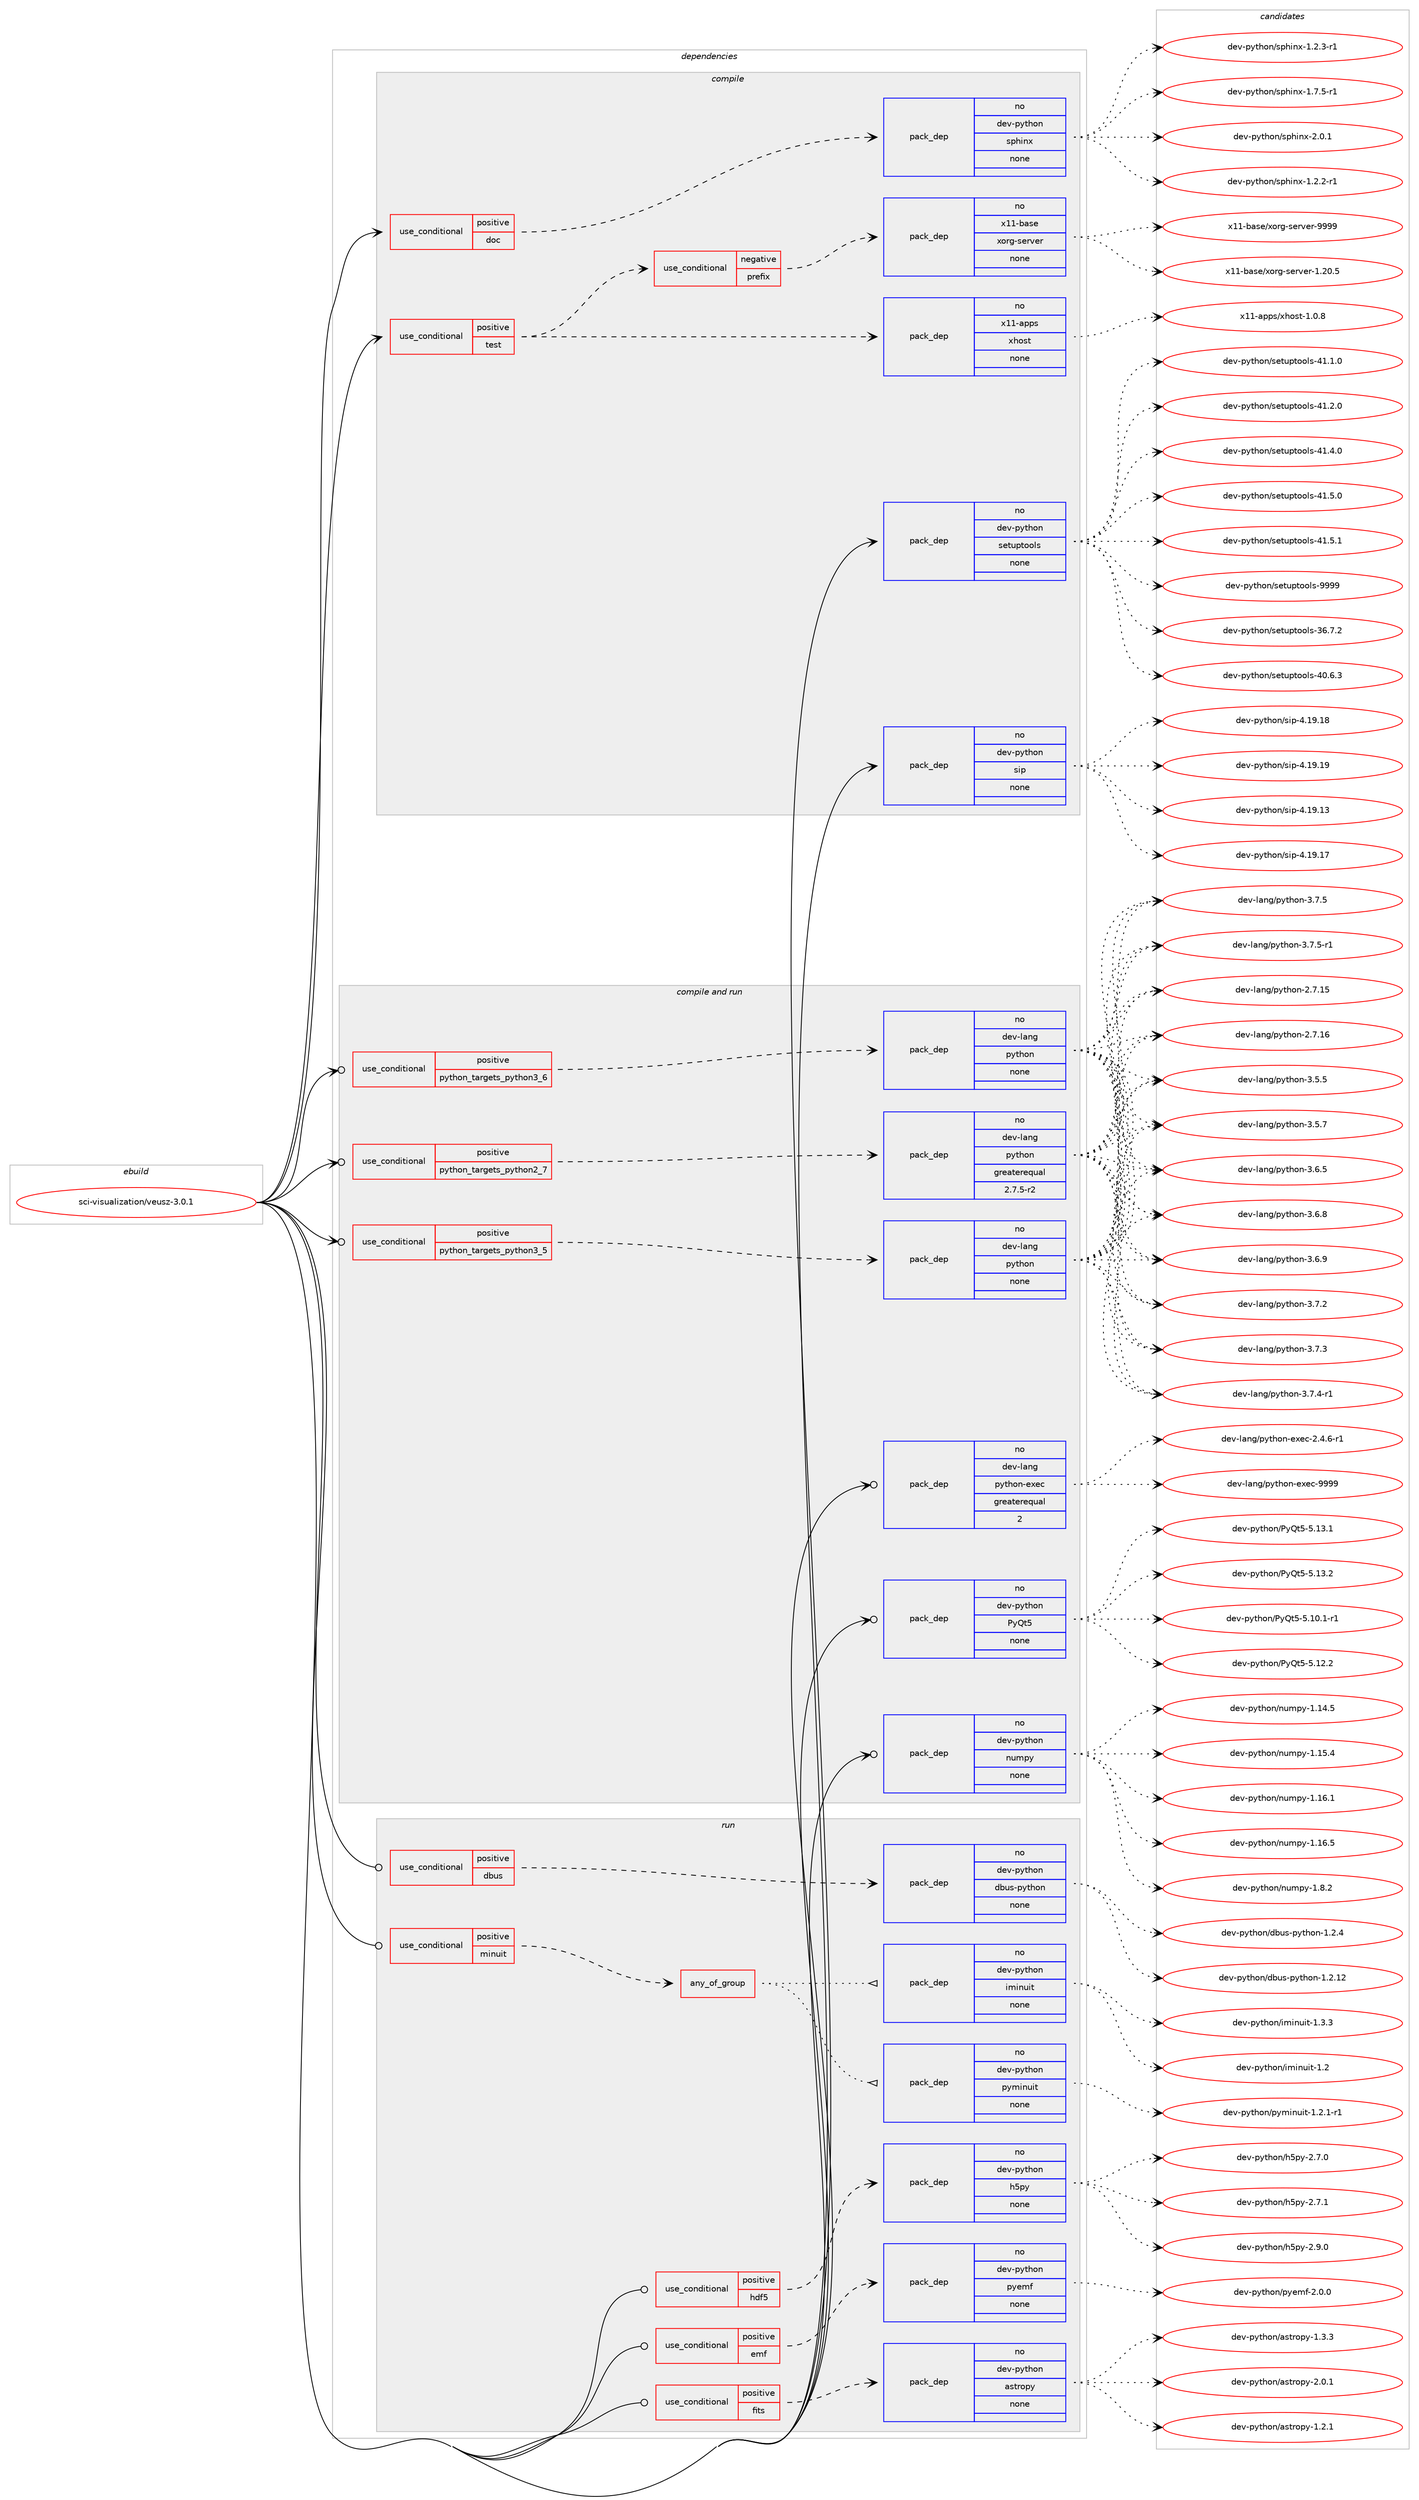 digraph prolog {

# *************
# Graph options
# *************

newrank=true;
concentrate=true;
compound=true;
graph [rankdir=LR,fontname=Helvetica,fontsize=10,ranksep=1.5];#, ranksep=2.5, nodesep=0.2];
edge  [arrowhead=vee];
node  [fontname=Helvetica,fontsize=10];

# **********
# The ebuild
# **********

subgraph cluster_leftcol {
color=gray;
rank=same;
label=<<i>ebuild</i>>;
id [label="sci-visualization/veusz-3.0.1", color=red, width=4, href="../sci-visualization/veusz-3.0.1.svg"];
}

# ****************
# The dependencies
# ****************

subgraph cluster_midcol {
color=gray;
label=<<i>dependencies</i>>;
subgraph cluster_compile {
fillcolor="#eeeeee";
style=filled;
label=<<i>compile</i>>;
subgraph cond210213 {
dependency865625 [label=<<TABLE BORDER="0" CELLBORDER="1" CELLSPACING="0" CELLPADDING="4"><TR><TD ROWSPAN="3" CELLPADDING="10">use_conditional</TD></TR><TR><TD>positive</TD></TR><TR><TD>doc</TD></TR></TABLE>>, shape=none, color=red];
subgraph pack640113 {
dependency865626 [label=<<TABLE BORDER="0" CELLBORDER="1" CELLSPACING="0" CELLPADDING="4" WIDTH="220"><TR><TD ROWSPAN="6" CELLPADDING="30">pack_dep</TD></TR><TR><TD WIDTH="110">no</TD></TR><TR><TD>dev-python</TD></TR><TR><TD>sphinx</TD></TR><TR><TD>none</TD></TR><TR><TD></TD></TR></TABLE>>, shape=none, color=blue];
}
dependency865625:e -> dependency865626:w [weight=20,style="dashed",arrowhead="vee"];
}
id:e -> dependency865625:w [weight=20,style="solid",arrowhead="vee"];
subgraph cond210214 {
dependency865627 [label=<<TABLE BORDER="0" CELLBORDER="1" CELLSPACING="0" CELLPADDING="4"><TR><TD ROWSPAN="3" CELLPADDING="10">use_conditional</TD></TR><TR><TD>positive</TD></TR><TR><TD>test</TD></TR></TABLE>>, shape=none, color=red];
subgraph cond210215 {
dependency865628 [label=<<TABLE BORDER="0" CELLBORDER="1" CELLSPACING="0" CELLPADDING="4"><TR><TD ROWSPAN="3" CELLPADDING="10">use_conditional</TD></TR><TR><TD>negative</TD></TR><TR><TD>prefix</TD></TR></TABLE>>, shape=none, color=red];
subgraph pack640114 {
dependency865629 [label=<<TABLE BORDER="0" CELLBORDER="1" CELLSPACING="0" CELLPADDING="4" WIDTH="220"><TR><TD ROWSPAN="6" CELLPADDING="30">pack_dep</TD></TR><TR><TD WIDTH="110">no</TD></TR><TR><TD>x11-base</TD></TR><TR><TD>xorg-server</TD></TR><TR><TD>none</TD></TR><TR><TD></TD></TR></TABLE>>, shape=none, color=blue];
}
dependency865628:e -> dependency865629:w [weight=20,style="dashed",arrowhead="vee"];
}
dependency865627:e -> dependency865628:w [weight=20,style="dashed",arrowhead="vee"];
subgraph pack640115 {
dependency865630 [label=<<TABLE BORDER="0" CELLBORDER="1" CELLSPACING="0" CELLPADDING="4" WIDTH="220"><TR><TD ROWSPAN="6" CELLPADDING="30">pack_dep</TD></TR><TR><TD WIDTH="110">no</TD></TR><TR><TD>x11-apps</TD></TR><TR><TD>xhost</TD></TR><TR><TD>none</TD></TR><TR><TD></TD></TR></TABLE>>, shape=none, color=blue];
}
dependency865627:e -> dependency865630:w [weight=20,style="dashed",arrowhead="vee"];
}
id:e -> dependency865627:w [weight=20,style="solid",arrowhead="vee"];
subgraph pack640116 {
dependency865631 [label=<<TABLE BORDER="0" CELLBORDER="1" CELLSPACING="0" CELLPADDING="4" WIDTH="220"><TR><TD ROWSPAN="6" CELLPADDING="30">pack_dep</TD></TR><TR><TD WIDTH="110">no</TD></TR><TR><TD>dev-python</TD></TR><TR><TD>setuptools</TD></TR><TR><TD>none</TD></TR><TR><TD></TD></TR></TABLE>>, shape=none, color=blue];
}
id:e -> dependency865631:w [weight=20,style="solid",arrowhead="vee"];
subgraph pack640117 {
dependency865632 [label=<<TABLE BORDER="0" CELLBORDER="1" CELLSPACING="0" CELLPADDING="4" WIDTH="220"><TR><TD ROWSPAN="6" CELLPADDING="30">pack_dep</TD></TR><TR><TD WIDTH="110">no</TD></TR><TR><TD>dev-python</TD></TR><TR><TD>sip</TD></TR><TR><TD>none</TD></TR><TR><TD></TD></TR></TABLE>>, shape=none, color=blue];
}
id:e -> dependency865632:w [weight=20,style="solid",arrowhead="vee"];
}
subgraph cluster_compileandrun {
fillcolor="#eeeeee";
style=filled;
label=<<i>compile and run</i>>;
subgraph cond210216 {
dependency865633 [label=<<TABLE BORDER="0" CELLBORDER="1" CELLSPACING="0" CELLPADDING="4"><TR><TD ROWSPAN="3" CELLPADDING="10">use_conditional</TD></TR><TR><TD>positive</TD></TR><TR><TD>python_targets_python2_7</TD></TR></TABLE>>, shape=none, color=red];
subgraph pack640118 {
dependency865634 [label=<<TABLE BORDER="0" CELLBORDER="1" CELLSPACING="0" CELLPADDING="4" WIDTH="220"><TR><TD ROWSPAN="6" CELLPADDING="30">pack_dep</TD></TR><TR><TD WIDTH="110">no</TD></TR><TR><TD>dev-lang</TD></TR><TR><TD>python</TD></TR><TR><TD>greaterequal</TD></TR><TR><TD>2.7.5-r2</TD></TR></TABLE>>, shape=none, color=blue];
}
dependency865633:e -> dependency865634:w [weight=20,style="dashed",arrowhead="vee"];
}
id:e -> dependency865633:w [weight=20,style="solid",arrowhead="odotvee"];
subgraph cond210217 {
dependency865635 [label=<<TABLE BORDER="0" CELLBORDER="1" CELLSPACING="0" CELLPADDING="4"><TR><TD ROWSPAN="3" CELLPADDING="10">use_conditional</TD></TR><TR><TD>positive</TD></TR><TR><TD>python_targets_python3_5</TD></TR></TABLE>>, shape=none, color=red];
subgraph pack640119 {
dependency865636 [label=<<TABLE BORDER="0" CELLBORDER="1" CELLSPACING="0" CELLPADDING="4" WIDTH="220"><TR><TD ROWSPAN="6" CELLPADDING="30">pack_dep</TD></TR><TR><TD WIDTH="110">no</TD></TR><TR><TD>dev-lang</TD></TR><TR><TD>python</TD></TR><TR><TD>none</TD></TR><TR><TD></TD></TR></TABLE>>, shape=none, color=blue];
}
dependency865635:e -> dependency865636:w [weight=20,style="dashed",arrowhead="vee"];
}
id:e -> dependency865635:w [weight=20,style="solid",arrowhead="odotvee"];
subgraph cond210218 {
dependency865637 [label=<<TABLE BORDER="0" CELLBORDER="1" CELLSPACING="0" CELLPADDING="4"><TR><TD ROWSPAN="3" CELLPADDING="10">use_conditional</TD></TR><TR><TD>positive</TD></TR><TR><TD>python_targets_python3_6</TD></TR></TABLE>>, shape=none, color=red];
subgraph pack640120 {
dependency865638 [label=<<TABLE BORDER="0" CELLBORDER="1" CELLSPACING="0" CELLPADDING="4" WIDTH="220"><TR><TD ROWSPAN="6" CELLPADDING="30">pack_dep</TD></TR><TR><TD WIDTH="110">no</TD></TR><TR><TD>dev-lang</TD></TR><TR><TD>python</TD></TR><TR><TD>none</TD></TR><TR><TD></TD></TR></TABLE>>, shape=none, color=blue];
}
dependency865637:e -> dependency865638:w [weight=20,style="dashed",arrowhead="vee"];
}
id:e -> dependency865637:w [weight=20,style="solid",arrowhead="odotvee"];
subgraph pack640121 {
dependency865639 [label=<<TABLE BORDER="0" CELLBORDER="1" CELLSPACING="0" CELLPADDING="4" WIDTH="220"><TR><TD ROWSPAN="6" CELLPADDING="30">pack_dep</TD></TR><TR><TD WIDTH="110">no</TD></TR><TR><TD>dev-lang</TD></TR><TR><TD>python-exec</TD></TR><TR><TD>greaterequal</TD></TR><TR><TD>2</TD></TR></TABLE>>, shape=none, color=blue];
}
id:e -> dependency865639:w [weight=20,style="solid",arrowhead="odotvee"];
subgraph pack640122 {
dependency865640 [label=<<TABLE BORDER="0" CELLBORDER="1" CELLSPACING="0" CELLPADDING="4" WIDTH="220"><TR><TD ROWSPAN="6" CELLPADDING="30">pack_dep</TD></TR><TR><TD WIDTH="110">no</TD></TR><TR><TD>dev-python</TD></TR><TR><TD>PyQt5</TD></TR><TR><TD>none</TD></TR><TR><TD></TD></TR></TABLE>>, shape=none, color=blue];
}
id:e -> dependency865640:w [weight=20,style="solid",arrowhead="odotvee"];
subgraph pack640123 {
dependency865641 [label=<<TABLE BORDER="0" CELLBORDER="1" CELLSPACING="0" CELLPADDING="4" WIDTH="220"><TR><TD ROWSPAN="6" CELLPADDING="30">pack_dep</TD></TR><TR><TD WIDTH="110">no</TD></TR><TR><TD>dev-python</TD></TR><TR><TD>numpy</TD></TR><TR><TD>none</TD></TR><TR><TD></TD></TR></TABLE>>, shape=none, color=blue];
}
id:e -> dependency865641:w [weight=20,style="solid",arrowhead="odotvee"];
}
subgraph cluster_run {
fillcolor="#eeeeee";
style=filled;
label=<<i>run</i>>;
subgraph cond210219 {
dependency865642 [label=<<TABLE BORDER="0" CELLBORDER="1" CELLSPACING="0" CELLPADDING="4"><TR><TD ROWSPAN="3" CELLPADDING="10">use_conditional</TD></TR><TR><TD>positive</TD></TR><TR><TD>dbus</TD></TR></TABLE>>, shape=none, color=red];
subgraph pack640124 {
dependency865643 [label=<<TABLE BORDER="0" CELLBORDER="1" CELLSPACING="0" CELLPADDING="4" WIDTH="220"><TR><TD ROWSPAN="6" CELLPADDING="30">pack_dep</TD></TR><TR><TD WIDTH="110">no</TD></TR><TR><TD>dev-python</TD></TR><TR><TD>dbus-python</TD></TR><TR><TD>none</TD></TR><TR><TD></TD></TR></TABLE>>, shape=none, color=blue];
}
dependency865642:e -> dependency865643:w [weight=20,style="dashed",arrowhead="vee"];
}
id:e -> dependency865642:w [weight=20,style="solid",arrowhead="odot"];
subgraph cond210220 {
dependency865644 [label=<<TABLE BORDER="0" CELLBORDER="1" CELLSPACING="0" CELLPADDING="4"><TR><TD ROWSPAN="3" CELLPADDING="10">use_conditional</TD></TR><TR><TD>positive</TD></TR><TR><TD>emf</TD></TR></TABLE>>, shape=none, color=red];
subgraph pack640125 {
dependency865645 [label=<<TABLE BORDER="0" CELLBORDER="1" CELLSPACING="0" CELLPADDING="4" WIDTH="220"><TR><TD ROWSPAN="6" CELLPADDING="30">pack_dep</TD></TR><TR><TD WIDTH="110">no</TD></TR><TR><TD>dev-python</TD></TR><TR><TD>pyemf</TD></TR><TR><TD>none</TD></TR><TR><TD></TD></TR></TABLE>>, shape=none, color=blue];
}
dependency865644:e -> dependency865645:w [weight=20,style="dashed",arrowhead="vee"];
}
id:e -> dependency865644:w [weight=20,style="solid",arrowhead="odot"];
subgraph cond210221 {
dependency865646 [label=<<TABLE BORDER="0" CELLBORDER="1" CELLSPACING="0" CELLPADDING="4"><TR><TD ROWSPAN="3" CELLPADDING="10">use_conditional</TD></TR><TR><TD>positive</TD></TR><TR><TD>fits</TD></TR></TABLE>>, shape=none, color=red];
subgraph pack640126 {
dependency865647 [label=<<TABLE BORDER="0" CELLBORDER="1" CELLSPACING="0" CELLPADDING="4" WIDTH="220"><TR><TD ROWSPAN="6" CELLPADDING="30">pack_dep</TD></TR><TR><TD WIDTH="110">no</TD></TR><TR><TD>dev-python</TD></TR><TR><TD>astropy</TD></TR><TR><TD>none</TD></TR><TR><TD></TD></TR></TABLE>>, shape=none, color=blue];
}
dependency865646:e -> dependency865647:w [weight=20,style="dashed",arrowhead="vee"];
}
id:e -> dependency865646:w [weight=20,style="solid",arrowhead="odot"];
subgraph cond210222 {
dependency865648 [label=<<TABLE BORDER="0" CELLBORDER="1" CELLSPACING="0" CELLPADDING="4"><TR><TD ROWSPAN="3" CELLPADDING="10">use_conditional</TD></TR><TR><TD>positive</TD></TR><TR><TD>hdf5</TD></TR></TABLE>>, shape=none, color=red];
subgraph pack640127 {
dependency865649 [label=<<TABLE BORDER="0" CELLBORDER="1" CELLSPACING="0" CELLPADDING="4" WIDTH="220"><TR><TD ROWSPAN="6" CELLPADDING="30">pack_dep</TD></TR><TR><TD WIDTH="110">no</TD></TR><TR><TD>dev-python</TD></TR><TR><TD>h5py</TD></TR><TR><TD>none</TD></TR><TR><TD></TD></TR></TABLE>>, shape=none, color=blue];
}
dependency865648:e -> dependency865649:w [weight=20,style="dashed",arrowhead="vee"];
}
id:e -> dependency865648:w [weight=20,style="solid",arrowhead="odot"];
subgraph cond210223 {
dependency865650 [label=<<TABLE BORDER="0" CELLBORDER="1" CELLSPACING="0" CELLPADDING="4"><TR><TD ROWSPAN="3" CELLPADDING="10">use_conditional</TD></TR><TR><TD>positive</TD></TR><TR><TD>minuit</TD></TR></TABLE>>, shape=none, color=red];
subgraph any14787 {
dependency865651 [label=<<TABLE BORDER="0" CELLBORDER="1" CELLSPACING="0" CELLPADDING="4"><TR><TD CELLPADDING="10">any_of_group</TD></TR></TABLE>>, shape=none, color=red];subgraph pack640128 {
dependency865652 [label=<<TABLE BORDER="0" CELLBORDER="1" CELLSPACING="0" CELLPADDING="4" WIDTH="220"><TR><TD ROWSPAN="6" CELLPADDING="30">pack_dep</TD></TR><TR><TD WIDTH="110">no</TD></TR><TR><TD>dev-python</TD></TR><TR><TD>iminuit</TD></TR><TR><TD>none</TD></TR><TR><TD></TD></TR></TABLE>>, shape=none, color=blue];
}
dependency865651:e -> dependency865652:w [weight=20,style="dotted",arrowhead="oinv"];
subgraph pack640129 {
dependency865653 [label=<<TABLE BORDER="0" CELLBORDER="1" CELLSPACING="0" CELLPADDING="4" WIDTH="220"><TR><TD ROWSPAN="6" CELLPADDING="30">pack_dep</TD></TR><TR><TD WIDTH="110">no</TD></TR><TR><TD>dev-python</TD></TR><TR><TD>pyminuit</TD></TR><TR><TD>none</TD></TR><TR><TD></TD></TR></TABLE>>, shape=none, color=blue];
}
dependency865651:e -> dependency865653:w [weight=20,style="dotted",arrowhead="oinv"];
}
dependency865650:e -> dependency865651:w [weight=20,style="dashed",arrowhead="vee"];
}
id:e -> dependency865650:w [weight=20,style="solid",arrowhead="odot"];
}
}

# **************
# The candidates
# **************

subgraph cluster_choices {
rank=same;
color=gray;
label=<<i>candidates</i>>;

subgraph choice640113 {
color=black;
nodesep=1;
choice10010111845112121116104111110471151121041051101204549465046504511449 [label="dev-python/sphinx-1.2.2-r1", color=red, width=4,href="../dev-python/sphinx-1.2.2-r1.svg"];
choice10010111845112121116104111110471151121041051101204549465046514511449 [label="dev-python/sphinx-1.2.3-r1", color=red, width=4,href="../dev-python/sphinx-1.2.3-r1.svg"];
choice10010111845112121116104111110471151121041051101204549465546534511449 [label="dev-python/sphinx-1.7.5-r1", color=red, width=4,href="../dev-python/sphinx-1.7.5-r1.svg"];
choice1001011184511212111610411111047115112104105110120455046484649 [label="dev-python/sphinx-2.0.1", color=red, width=4,href="../dev-python/sphinx-2.0.1.svg"];
dependency865626:e -> choice10010111845112121116104111110471151121041051101204549465046504511449:w [style=dotted,weight="100"];
dependency865626:e -> choice10010111845112121116104111110471151121041051101204549465046514511449:w [style=dotted,weight="100"];
dependency865626:e -> choice10010111845112121116104111110471151121041051101204549465546534511449:w [style=dotted,weight="100"];
dependency865626:e -> choice1001011184511212111610411111047115112104105110120455046484649:w [style=dotted,weight="100"];
}
subgraph choice640114 {
color=black;
nodesep=1;
choice1204949459897115101471201111141034511510111411810111445494650484653 [label="x11-base/xorg-server-1.20.5", color=red, width=4,href="../x11-base/xorg-server-1.20.5.svg"];
choice120494945989711510147120111114103451151011141181011144557575757 [label="x11-base/xorg-server-9999", color=red, width=4,href="../x11-base/xorg-server-9999.svg"];
dependency865629:e -> choice1204949459897115101471201111141034511510111411810111445494650484653:w [style=dotted,weight="100"];
dependency865629:e -> choice120494945989711510147120111114103451151011141181011144557575757:w [style=dotted,weight="100"];
}
subgraph choice640115 {
color=black;
nodesep=1;
choice1204949459711211211547120104111115116454946484656 [label="x11-apps/xhost-1.0.8", color=red, width=4,href="../x11-apps/xhost-1.0.8.svg"];
dependency865630:e -> choice1204949459711211211547120104111115116454946484656:w [style=dotted,weight="100"];
}
subgraph choice640116 {
color=black;
nodesep=1;
choice100101118451121211161041111104711510111611711211611111110811545515446554650 [label="dev-python/setuptools-36.7.2", color=red, width=4,href="../dev-python/setuptools-36.7.2.svg"];
choice100101118451121211161041111104711510111611711211611111110811545524846544651 [label="dev-python/setuptools-40.6.3", color=red, width=4,href="../dev-python/setuptools-40.6.3.svg"];
choice100101118451121211161041111104711510111611711211611111110811545524946494648 [label="dev-python/setuptools-41.1.0", color=red, width=4,href="../dev-python/setuptools-41.1.0.svg"];
choice100101118451121211161041111104711510111611711211611111110811545524946504648 [label="dev-python/setuptools-41.2.0", color=red, width=4,href="../dev-python/setuptools-41.2.0.svg"];
choice100101118451121211161041111104711510111611711211611111110811545524946524648 [label="dev-python/setuptools-41.4.0", color=red, width=4,href="../dev-python/setuptools-41.4.0.svg"];
choice100101118451121211161041111104711510111611711211611111110811545524946534648 [label="dev-python/setuptools-41.5.0", color=red, width=4,href="../dev-python/setuptools-41.5.0.svg"];
choice100101118451121211161041111104711510111611711211611111110811545524946534649 [label="dev-python/setuptools-41.5.1", color=red, width=4,href="../dev-python/setuptools-41.5.1.svg"];
choice10010111845112121116104111110471151011161171121161111111081154557575757 [label="dev-python/setuptools-9999", color=red, width=4,href="../dev-python/setuptools-9999.svg"];
dependency865631:e -> choice100101118451121211161041111104711510111611711211611111110811545515446554650:w [style=dotted,weight="100"];
dependency865631:e -> choice100101118451121211161041111104711510111611711211611111110811545524846544651:w [style=dotted,weight="100"];
dependency865631:e -> choice100101118451121211161041111104711510111611711211611111110811545524946494648:w [style=dotted,weight="100"];
dependency865631:e -> choice100101118451121211161041111104711510111611711211611111110811545524946504648:w [style=dotted,weight="100"];
dependency865631:e -> choice100101118451121211161041111104711510111611711211611111110811545524946524648:w [style=dotted,weight="100"];
dependency865631:e -> choice100101118451121211161041111104711510111611711211611111110811545524946534648:w [style=dotted,weight="100"];
dependency865631:e -> choice100101118451121211161041111104711510111611711211611111110811545524946534649:w [style=dotted,weight="100"];
dependency865631:e -> choice10010111845112121116104111110471151011161171121161111111081154557575757:w [style=dotted,weight="100"];
}
subgraph choice640117 {
color=black;
nodesep=1;
choice10010111845112121116104111110471151051124552464957464951 [label="dev-python/sip-4.19.13", color=red, width=4,href="../dev-python/sip-4.19.13.svg"];
choice10010111845112121116104111110471151051124552464957464955 [label="dev-python/sip-4.19.17", color=red, width=4,href="../dev-python/sip-4.19.17.svg"];
choice10010111845112121116104111110471151051124552464957464956 [label="dev-python/sip-4.19.18", color=red, width=4,href="../dev-python/sip-4.19.18.svg"];
choice10010111845112121116104111110471151051124552464957464957 [label="dev-python/sip-4.19.19", color=red, width=4,href="../dev-python/sip-4.19.19.svg"];
dependency865632:e -> choice10010111845112121116104111110471151051124552464957464951:w [style=dotted,weight="100"];
dependency865632:e -> choice10010111845112121116104111110471151051124552464957464955:w [style=dotted,weight="100"];
dependency865632:e -> choice10010111845112121116104111110471151051124552464957464956:w [style=dotted,weight="100"];
dependency865632:e -> choice10010111845112121116104111110471151051124552464957464957:w [style=dotted,weight="100"];
}
subgraph choice640118 {
color=black;
nodesep=1;
choice10010111845108971101034711212111610411111045504655464953 [label="dev-lang/python-2.7.15", color=red, width=4,href="../dev-lang/python-2.7.15.svg"];
choice10010111845108971101034711212111610411111045504655464954 [label="dev-lang/python-2.7.16", color=red, width=4,href="../dev-lang/python-2.7.16.svg"];
choice100101118451089711010347112121116104111110455146534653 [label="dev-lang/python-3.5.5", color=red, width=4,href="../dev-lang/python-3.5.5.svg"];
choice100101118451089711010347112121116104111110455146534655 [label="dev-lang/python-3.5.7", color=red, width=4,href="../dev-lang/python-3.5.7.svg"];
choice100101118451089711010347112121116104111110455146544653 [label="dev-lang/python-3.6.5", color=red, width=4,href="../dev-lang/python-3.6.5.svg"];
choice100101118451089711010347112121116104111110455146544656 [label="dev-lang/python-3.6.8", color=red, width=4,href="../dev-lang/python-3.6.8.svg"];
choice100101118451089711010347112121116104111110455146544657 [label="dev-lang/python-3.6.9", color=red, width=4,href="../dev-lang/python-3.6.9.svg"];
choice100101118451089711010347112121116104111110455146554650 [label="dev-lang/python-3.7.2", color=red, width=4,href="../dev-lang/python-3.7.2.svg"];
choice100101118451089711010347112121116104111110455146554651 [label="dev-lang/python-3.7.3", color=red, width=4,href="../dev-lang/python-3.7.3.svg"];
choice1001011184510897110103471121211161041111104551465546524511449 [label="dev-lang/python-3.7.4-r1", color=red, width=4,href="../dev-lang/python-3.7.4-r1.svg"];
choice100101118451089711010347112121116104111110455146554653 [label="dev-lang/python-3.7.5", color=red, width=4,href="../dev-lang/python-3.7.5.svg"];
choice1001011184510897110103471121211161041111104551465546534511449 [label="dev-lang/python-3.7.5-r1", color=red, width=4,href="../dev-lang/python-3.7.5-r1.svg"];
dependency865634:e -> choice10010111845108971101034711212111610411111045504655464953:w [style=dotted,weight="100"];
dependency865634:e -> choice10010111845108971101034711212111610411111045504655464954:w [style=dotted,weight="100"];
dependency865634:e -> choice100101118451089711010347112121116104111110455146534653:w [style=dotted,weight="100"];
dependency865634:e -> choice100101118451089711010347112121116104111110455146534655:w [style=dotted,weight="100"];
dependency865634:e -> choice100101118451089711010347112121116104111110455146544653:w [style=dotted,weight="100"];
dependency865634:e -> choice100101118451089711010347112121116104111110455146544656:w [style=dotted,weight="100"];
dependency865634:e -> choice100101118451089711010347112121116104111110455146544657:w [style=dotted,weight="100"];
dependency865634:e -> choice100101118451089711010347112121116104111110455146554650:w [style=dotted,weight="100"];
dependency865634:e -> choice100101118451089711010347112121116104111110455146554651:w [style=dotted,weight="100"];
dependency865634:e -> choice1001011184510897110103471121211161041111104551465546524511449:w [style=dotted,weight="100"];
dependency865634:e -> choice100101118451089711010347112121116104111110455146554653:w [style=dotted,weight="100"];
dependency865634:e -> choice1001011184510897110103471121211161041111104551465546534511449:w [style=dotted,weight="100"];
}
subgraph choice640119 {
color=black;
nodesep=1;
choice10010111845108971101034711212111610411111045504655464953 [label="dev-lang/python-2.7.15", color=red, width=4,href="../dev-lang/python-2.7.15.svg"];
choice10010111845108971101034711212111610411111045504655464954 [label="dev-lang/python-2.7.16", color=red, width=4,href="../dev-lang/python-2.7.16.svg"];
choice100101118451089711010347112121116104111110455146534653 [label="dev-lang/python-3.5.5", color=red, width=4,href="../dev-lang/python-3.5.5.svg"];
choice100101118451089711010347112121116104111110455146534655 [label="dev-lang/python-3.5.7", color=red, width=4,href="../dev-lang/python-3.5.7.svg"];
choice100101118451089711010347112121116104111110455146544653 [label="dev-lang/python-3.6.5", color=red, width=4,href="../dev-lang/python-3.6.5.svg"];
choice100101118451089711010347112121116104111110455146544656 [label="dev-lang/python-3.6.8", color=red, width=4,href="../dev-lang/python-3.6.8.svg"];
choice100101118451089711010347112121116104111110455146544657 [label="dev-lang/python-3.6.9", color=red, width=4,href="../dev-lang/python-3.6.9.svg"];
choice100101118451089711010347112121116104111110455146554650 [label="dev-lang/python-3.7.2", color=red, width=4,href="../dev-lang/python-3.7.2.svg"];
choice100101118451089711010347112121116104111110455146554651 [label="dev-lang/python-3.7.3", color=red, width=4,href="../dev-lang/python-3.7.3.svg"];
choice1001011184510897110103471121211161041111104551465546524511449 [label="dev-lang/python-3.7.4-r1", color=red, width=4,href="../dev-lang/python-3.7.4-r1.svg"];
choice100101118451089711010347112121116104111110455146554653 [label="dev-lang/python-3.7.5", color=red, width=4,href="../dev-lang/python-3.7.5.svg"];
choice1001011184510897110103471121211161041111104551465546534511449 [label="dev-lang/python-3.7.5-r1", color=red, width=4,href="../dev-lang/python-3.7.5-r1.svg"];
dependency865636:e -> choice10010111845108971101034711212111610411111045504655464953:w [style=dotted,weight="100"];
dependency865636:e -> choice10010111845108971101034711212111610411111045504655464954:w [style=dotted,weight="100"];
dependency865636:e -> choice100101118451089711010347112121116104111110455146534653:w [style=dotted,weight="100"];
dependency865636:e -> choice100101118451089711010347112121116104111110455146534655:w [style=dotted,weight="100"];
dependency865636:e -> choice100101118451089711010347112121116104111110455146544653:w [style=dotted,weight="100"];
dependency865636:e -> choice100101118451089711010347112121116104111110455146544656:w [style=dotted,weight="100"];
dependency865636:e -> choice100101118451089711010347112121116104111110455146544657:w [style=dotted,weight="100"];
dependency865636:e -> choice100101118451089711010347112121116104111110455146554650:w [style=dotted,weight="100"];
dependency865636:e -> choice100101118451089711010347112121116104111110455146554651:w [style=dotted,weight="100"];
dependency865636:e -> choice1001011184510897110103471121211161041111104551465546524511449:w [style=dotted,weight="100"];
dependency865636:e -> choice100101118451089711010347112121116104111110455146554653:w [style=dotted,weight="100"];
dependency865636:e -> choice1001011184510897110103471121211161041111104551465546534511449:w [style=dotted,weight="100"];
}
subgraph choice640120 {
color=black;
nodesep=1;
choice10010111845108971101034711212111610411111045504655464953 [label="dev-lang/python-2.7.15", color=red, width=4,href="../dev-lang/python-2.7.15.svg"];
choice10010111845108971101034711212111610411111045504655464954 [label="dev-lang/python-2.7.16", color=red, width=4,href="../dev-lang/python-2.7.16.svg"];
choice100101118451089711010347112121116104111110455146534653 [label="dev-lang/python-3.5.5", color=red, width=4,href="../dev-lang/python-3.5.5.svg"];
choice100101118451089711010347112121116104111110455146534655 [label="dev-lang/python-3.5.7", color=red, width=4,href="../dev-lang/python-3.5.7.svg"];
choice100101118451089711010347112121116104111110455146544653 [label="dev-lang/python-3.6.5", color=red, width=4,href="../dev-lang/python-3.6.5.svg"];
choice100101118451089711010347112121116104111110455146544656 [label="dev-lang/python-3.6.8", color=red, width=4,href="../dev-lang/python-3.6.8.svg"];
choice100101118451089711010347112121116104111110455146544657 [label="dev-lang/python-3.6.9", color=red, width=4,href="../dev-lang/python-3.6.9.svg"];
choice100101118451089711010347112121116104111110455146554650 [label="dev-lang/python-3.7.2", color=red, width=4,href="../dev-lang/python-3.7.2.svg"];
choice100101118451089711010347112121116104111110455146554651 [label="dev-lang/python-3.7.3", color=red, width=4,href="../dev-lang/python-3.7.3.svg"];
choice1001011184510897110103471121211161041111104551465546524511449 [label="dev-lang/python-3.7.4-r1", color=red, width=4,href="../dev-lang/python-3.7.4-r1.svg"];
choice100101118451089711010347112121116104111110455146554653 [label="dev-lang/python-3.7.5", color=red, width=4,href="../dev-lang/python-3.7.5.svg"];
choice1001011184510897110103471121211161041111104551465546534511449 [label="dev-lang/python-3.7.5-r1", color=red, width=4,href="../dev-lang/python-3.7.5-r1.svg"];
dependency865638:e -> choice10010111845108971101034711212111610411111045504655464953:w [style=dotted,weight="100"];
dependency865638:e -> choice10010111845108971101034711212111610411111045504655464954:w [style=dotted,weight="100"];
dependency865638:e -> choice100101118451089711010347112121116104111110455146534653:w [style=dotted,weight="100"];
dependency865638:e -> choice100101118451089711010347112121116104111110455146534655:w [style=dotted,weight="100"];
dependency865638:e -> choice100101118451089711010347112121116104111110455146544653:w [style=dotted,weight="100"];
dependency865638:e -> choice100101118451089711010347112121116104111110455146544656:w [style=dotted,weight="100"];
dependency865638:e -> choice100101118451089711010347112121116104111110455146544657:w [style=dotted,weight="100"];
dependency865638:e -> choice100101118451089711010347112121116104111110455146554650:w [style=dotted,weight="100"];
dependency865638:e -> choice100101118451089711010347112121116104111110455146554651:w [style=dotted,weight="100"];
dependency865638:e -> choice1001011184510897110103471121211161041111104551465546524511449:w [style=dotted,weight="100"];
dependency865638:e -> choice100101118451089711010347112121116104111110455146554653:w [style=dotted,weight="100"];
dependency865638:e -> choice1001011184510897110103471121211161041111104551465546534511449:w [style=dotted,weight="100"];
}
subgraph choice640121 {
color=black;
nodesep=1;
choice10010111845108971101034711212111610411111045101120101994550465246544511449 [label="dev-lang/python-exec-2.4.6-r1", color=red, width=4,href="../dev-lang/python-exec-2.4.6-r1.svg"];
choice10010111845108971101034711212111610411111045101120101994557575757 [label="dev-lang/python-exec-9999", color=red, width=4,href="../dev-lang/python-exec-9999.svg"];
dependency865639:e -> choice10010111845108971101034711212111610411111045101120101994550465246544511449:w [style=dotted,weight="100"];
dependency865639:e -> choice10010111845108971101034711212111610411111045101120101994557575757:w [style=dotted,weight="100"];
}
subgraph choice640122 {
color=black;
nodesep=1;
choice1001011184511212111610411111047801218111653455346494846494511449 [label="dev-python/PyQt5-5.10.1-r1", color=red, width=4,href="../dev-python/PyQt5-5.10.1-r1.svg"];
choice100101118451121211161041111104780121811165345534649504650 [label="dev-python/PyQt5-5.12.2", color=red, width=4,href="../dev-python/PyQt5-5.12.2.svg"];
choice100101118451121211161041111104780121811165345534649514649 [label="dev-python/PyQt5-5.13.1", color=red, width=4,href="../dev-python/PyQt5-5.13.1.svg"];
choice100101118451121211161041111104780121811165345534649514650 [label="dev-python/PyQt5-5.13.2", color=red, width=4,href="../dev-python/PyQt5-5.13.2.svg"];
dependency865640:e -> choice1001011184511212111610411111047801218111653455346494846494511449:w [style=dotted,weight="100"];
dependency865640:e -> choice100101118451121211161041111104780121811165345534649504650:w [style=dotted,weight="100"];
dependency865640:e -> choice100101118451121211161041111104780121811165345534649514649:w [style=dotted,weight="100"];
dependency865640:e -> choice100101118451121211161041111104780121811165345534649514650:w [style=dotted,weight="100"];
}
subgraph choice640123 {
color=black;
nodesep=1;
choice100101118451121211161041111104711011710911212145494649524653 [label="dev-python/numpy-1.14.5", color=red, width=4,href="../dev-python/numpy-1.14.5.svg"];
choice100101118451121211161041111104711011710911212145494649534652 [label="dev-python/numpy-1.15.4", color=red, width=4,href="../dev-python/numpy-1.15.4.svg"];
choice100101118451121211161041111104711011710911212145494649544649 [label="dev-python/numpy-1.16.1", color=red, width=4,href="../dev-python/numpy-1.16.1.svg"];
choice100101118451121211161041111104711011710911212145494649544653 [label="dev-python/numpy-1.16.5", color=red, width=4,href="../dev-python/numpy-1.16.5.svg"];
choice1001011184511212111610411111047110117109112121454946564650 [label="dev-python/numpy-1.8.2", color=red, width=4,href="../dev-python/numpy-1.8.2.svg"];
dependency865641:e -> choice100101118451121211161041111104711011710911212145494649524653:w [style=dotted,weight="100"];
dependency865641:e -> choice100101118451121211161041111104711011710911212145494649534652:w [style=dotted,weight="100"];
dependency865641:e -> choice100101118451121211161041111104711011710911212145494649544649:w [style=dotted,weight="100"];
dependency865641:e -> choice100101118451121211161041111104711011710911212145494649544653:w [style=dotted,weight="100"];
dependency865641:e -> choice1001011184511212111610411111047110117109112121454946564650:w [style=dotted,weight="100"];
}
subgraph choice640124 {
color=black;
nodesep=1;
choice1001011184511212111610411111047100981171154511212111610411111045494650464950 [label="dev-python/dbus-python-1.2.12", color=red, width=4,href="../dev-python/dbus-python-1.2.12.svg"];
choice10010111845112121116104111110471009811711545112121116104111110454946504652 [label="dev-python/dbus-python-1.2.4", color=red, width=4,href="../dev-python/dbus-python-1.2.4.svg"];
dependency865643:e -> choice1001011184511212111610411111047100981171154511212111610411111045494650464950:w [style=dotted,weight="100"];
dependency865643:e -> choice10010111845112121116104111110471009811711545112121116104111110454946504652:w [style=dotted,weight="100"];
}
subgraph choice640125 {
color=black;
nodesep=1;
choice1001011184511212111610411111047112121101109102455046484648 [label="dev-python/pyemf-2.0.0", color=red, width=4,href="../dev-python/pyemf-2.0.0.svg"];
dependency865645:e -> choice1001011184511212111610411111047112121101109102455046484648:w [style=dotted,weight="100"];
}
subgraph choice640126 {
color=black;
nodesep=1;
choice100101118451121211161041111104797115116114111112121454946504649 [label="dev-python/astropy-1.2.1", color=red, width=4,href="../dev-python/astropy-1.2.1.svg"];
choice100101118451121211161041111104797115116114111112121454946514651 [label="dev-python/astropy-1.3.3", color=red, width=4,href="../dev-python/astropy-1.3.3.svg"];
choice100101118451121211161041111104797115116114111112121455046484649 [label="dev-python/astropy-2.0.1", color=red, width=4,href="../dev-python/astropy-2.0.1.svg"];
dependency865647:e -> choice100101118451121211161041111104797115116114111112121454946504649:w [style=dotted,weight="100"];
dependency865647:e -> choice100101118451121211161041111104797115116114111112121454946514651:w [style=dotted,weight="100"];
dependency865647:e -> choice100101118451121211161041111104797115116114111112121455046484649:w [style=dotted,weight="100"];
}
subgraph choice640127 {
color=black;
nodesep=1;
choice100101118451121211161041111104710453112121455046554648 [label="dev-python/h5py-2.7.0", color=red, width=4,href="../dev-python/h5py-2.7.0.svg"];
choice100101118451121211161041111104710453112121455046554649 [label="dev-python/h5py-2.7.1", color=red, width=4,href="../dev-python/h5py-2.7.1.svg"];
choice100101118451121211161041111104710453112121455046574648 [label="dev-python/h5py-2.9.0", color=red, width=4,href="../dev-python/h5py-2.9.0.svg"];
dependency865649:e -> choice100101118451121211161041111104710453112121455046554648:w [style=dotted,weight="100"];
dependency865649:e -> choice100101118451121211161041111104710453112121455046554649:w [style=dotted,weight="100"];
dependency865649:e -> choice100101118451121211161041111104710453112121455046574648:w [style=dotted,weight="100"];
}
subgraph choice640128 {
color=black;
nodesep=1;
choice100101118451121211161041111104710510910511011710511645494650 [label="dev-python/iminuit-1.2", color=red, width=4,href="../dev-python/iminuit-1.2.svg"];
choice1001011184511212111610411111047105109105110117105116454946514651 [label="dev-python/iminuit-1.3.3", color=red, width=4,href="../dev-python/iminuit-1.3.3.svg"];
dependency865652:e -> choice100101118451121211161041111104710510910511011710511645494650:w [style=dotted,weight="100"];
dependency865652:e -> choice1001011184511212111610411111047105109105110117105116454946514651:w [style=dotted,weight="100"];
}
subgraph choice640129 {
color=black;
nodesep=1;
choice10010111845112121116104111110471121211091051101171051164549465046494511449 [label="dev-python/pyminuit-1.2.1-r1", color=red, width=4,href="../dev-python/pyminuit-1.2.1-r1.svg"];
dependency865653:e -> choice10010111845112121116104111110471121211091051101171051164549465046494511449:w [style=dotted,weight="100"];
}
}

}
